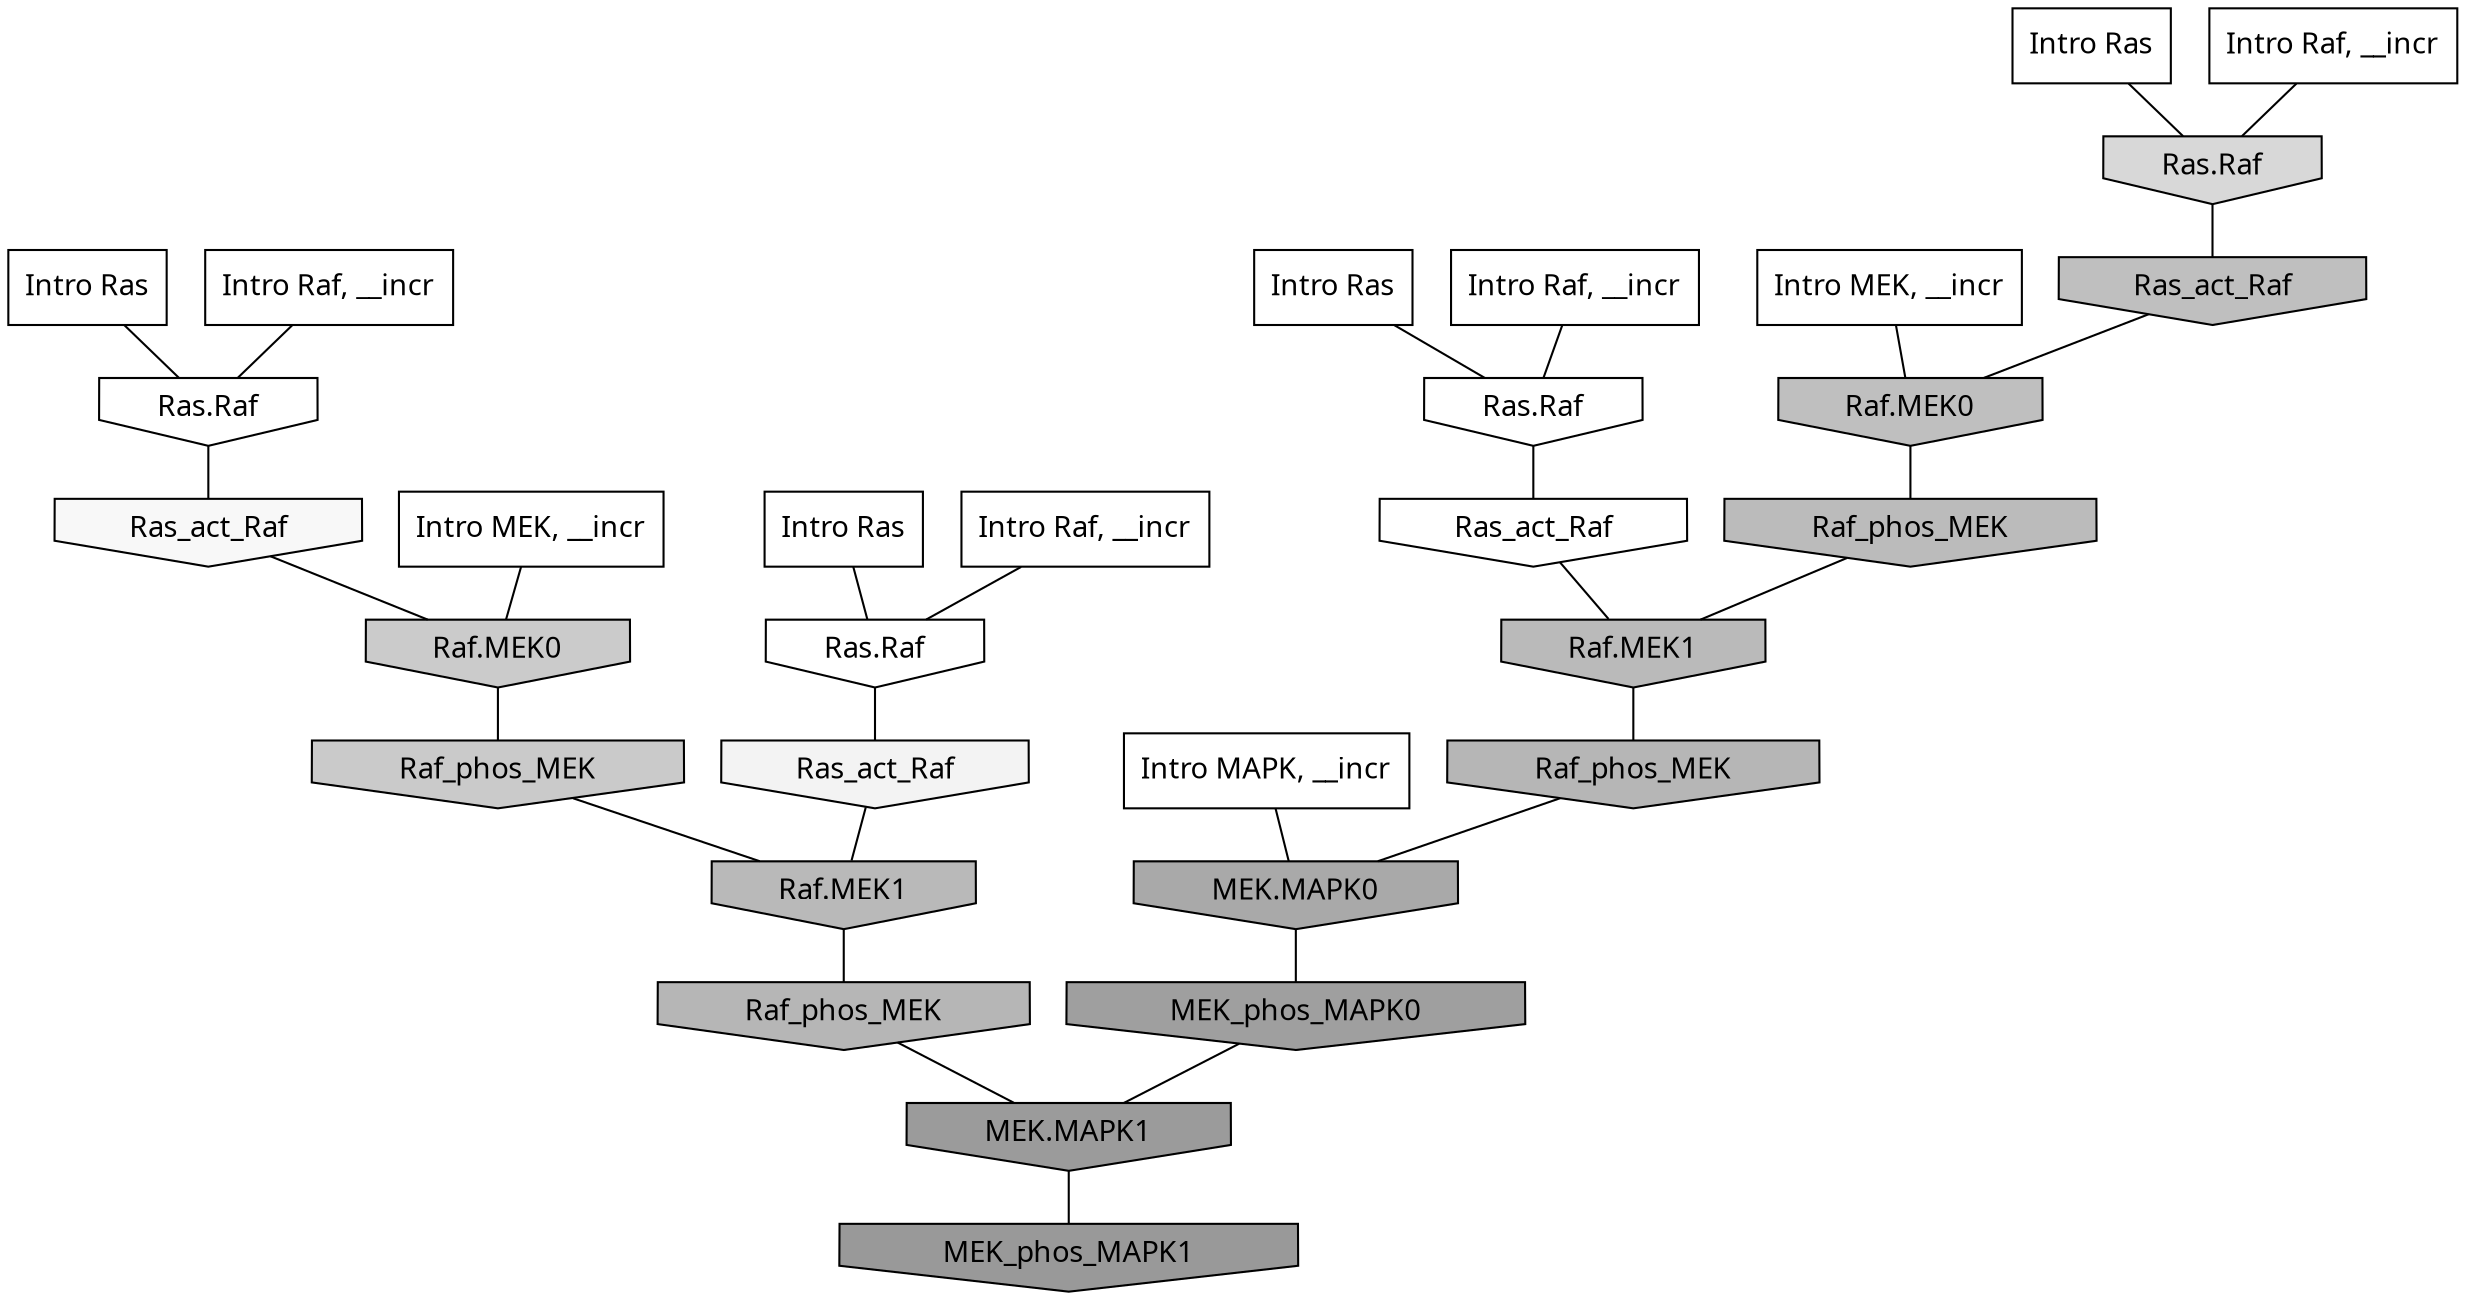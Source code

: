digraph G{
  rankdir="TB";
  ranksep=0.30;
  node [fontname="CMU Serif"];
  edge [fontname="CMU Serif"];
  
  49 [label="Intro Ras", shape=rectangle, style=filled, fillcolor="0.000 0.000 1.000"]
  
  64 [label="Intro Ras", shape=rectangle, style=filled, fillcolor="0.000 0.000 1.000"]
  
  71 [label="Intro Ras", shape=rectangle, style=filled, fillcolor="0.000 0.000 1.000"]
  
  84 [label="Intro Ras", shape=rectangle, style=filled, fillcolor="0.000 0.000 1.000"]
  
  252 [label="Intro Raf, __incr", shape=rectangle, style=filled, fillcolor="0.000 0.000 1.000"]
  
  472 [label="Intro Raf, __incr", shape=rectangle, style=filled, fillcolor="0.000 0.000 1.000"]
  
  677 [label="Intro Raf, __incr", shape=rectangle, style=filled, fillcolor="0.000 0.000 1.000"]
  
  938 [label="Intro Raf, __incr", shape=rectangle, style=filled, fillcolor="0.000 0.000 1.000"]
  
  1256 [label="Intro MEK, __incr", shape=rectangle, style=filled, fillcolor="0.000 0.000 1.000"]
  
  1972 [label="Intro MEK, __incr", shape=rectangle, style=filled, fillcolor="0.000 0.000 1.000"]
  
  2883 [label="Intro MAPK, __incr", shape=rectangle, style=filled, fillcolor="0.000 0.000 1.000"]
  
  3203 [label="Ras.Raf", shape=invhouse, style=filled, fillcolor="0.000 0.000 1.000"]
  
  3267 [label="Ras.Raf", shape=invhouse, style=filled, fillcolor="0.000 0.000 1.000"]
  
  3281 [label="Ras.Raf", shape=invhouse, style=filled, fillcolor="0.000 0.000 1.000"]
  
  3304 [label="Ras_act_Raf", shape=invhouse, style=filled, fillcolor="0.000 0.000 1.000"]
  
  3472 [label="Ras_act_Raf", shape=invhouse, style=filled, fillcolor="0.000 0.000 0.970"]
  
  3589 [label="Ras_act_Raf", shape=invhouse, style=filled, fillcolor="0.000 0.000 0.951"]
  
  4838 [label="Ras.Raf", shape=invhouse, style=filled, fillcolor="0.000 0.000 0.847"]
  
  5556 [label="Raf.MEK0", shape=invhouse, style=filled, fillcolor="0.000 0.000 0.794"]
  
  5611 [label="Raf_phos_MEK", shape=invhouse, style=filled, fillcolor="0.000 0.000 0.790"]
  
  6316 [label="Ras_act_Raf", shape=invhouse, style=filled, fillcolor="0.000 0.000 0.749"]
  
  6322 [label="Raf.MEK0", shape=invhouse, style=filled, fillcolor="0.000 0.000 0.749"]
  
  6647 [label="Raf_phos_MEK", shape=invhouse, style=filled, fillcolor="0.000 0.000 0.733"]
  
  6752 [label="Raf.MEK1", shape=invhouse, style=filled, fillcolor="0.000 0.000 0.728"]
  
  6791 [label="Raf.MEK1", shape=invhouse, style=filled, fillcolor="0.000 0.000 0.726"]
  
  7126 [label="Raf_phos_MEK", shape=invhouse, style=filled, fillcolor="0.000 0.000 0.713"]
  
  7185 [label="Raf_phos_MEK", shape=invhouse, style=filled, fillcolor="0.000 0.000 0.711"]
  
  8522 [label="MEK.MAPK0", shape=invhouse, style=filled, fillcolor="0.000 0.000 0.661"]
  
  9841 [label="MEK_phos_MAPK0", shape=invhouse, style=filled, fillcolor="0.000 0.000 0.622"]
  
  10323 [label="MEK.MAPK1", shape=invhouse, style=filled, fillcolor="0.000 0.000 0.609"]
  
  10674 [label="MEK_phos_MAPK1", shape=invhouse, style=filled, fillcolor="0.000 0.000 0.600"]
  
  
  10323 -> 10674 [dir=none, color="0.000 0.000 0.000"] 
  9841 -> 10323 [dir=none, color="0.000 0.000 0.000"] 
  8522 -> 9841 [dir=none, color="0.000 0.000 0.000"] 
  7185 -> 8522 [dir=none, color="0.000 0.000 0.000"] 
  7126 -> 10323 [dir=none, color="0.000 0.000 0.000"] 
  6791 -> 7126 [dir=none, color="0.000 0.000 0.000"] 
  6752 -> 7185 [dir=none, color="0.000 0.000 0.000"] 
  6647 -> 6752 [dir=none, color="0.000 0.000 0.000"] 
  6322 -> 6647 [dir=none, color="0.000 0.000 0.000"] 
  6316 -> 6322 [dir=none, color="0.000 0.000 0.000"] 
  5611 -> 6791 [dir=none, color="0.000 0.000 0.000"] 
  5556 -> 5611 [dir=none, color="0.000 0.000 0.000"] 
  4838 -> 6316 [dir=none, color="0.000 0.000 0.000"] 
  3589 -> 6791 [dir=none, color="0.000 0.000 0.000"] 
  3472 -> 5556 [dir=none, color="0.000 0.000 0.000"] 
  3304 -> 6752 [dir=none, color="0.000 0.000 0.000"] 
  3281 -> 3304 [dir=none, color="0.000 0.000 0.000"] 
  3267 -> 3472 [dir=none, color="0.000 0.000 0.000"] 
  3203 -> 3589 [dir=none, color="0.000 0.000 0.000"] 
  2883 -> 8522 [dir=none, color="0.000 0.000 0.000"] 
  1972 -> 5556 [dir=none, color="0.000 0.000 0.000"] 
  1256 -> 6322 [dir=none, color="0.000 0.000 0.000"] 
  938 -> 3267 [dir=none, color="0.000 0.000 0.000"] 
  677 -> 3203 [dir=none, color="0.000 0.000 0.000"] 
  472 -> 3281 [dir=none, color="0.000 0.000 0.000"] 
  252 -> 4838 [dir=none, color="0.000 0.000 0.000"] 
  84 -> 3203 [dir=none, color="0.000 0.000 0.000"] 
  71 -> 4838 [dir=none, color="0.000 0.000 0.000"] 
  64 -> 3281 [dir=none, color="0.000 0.000 0.000"] 
  49 -> 3267 [dir=none, color="0.000 0.000 0.000"] 
  
  }
